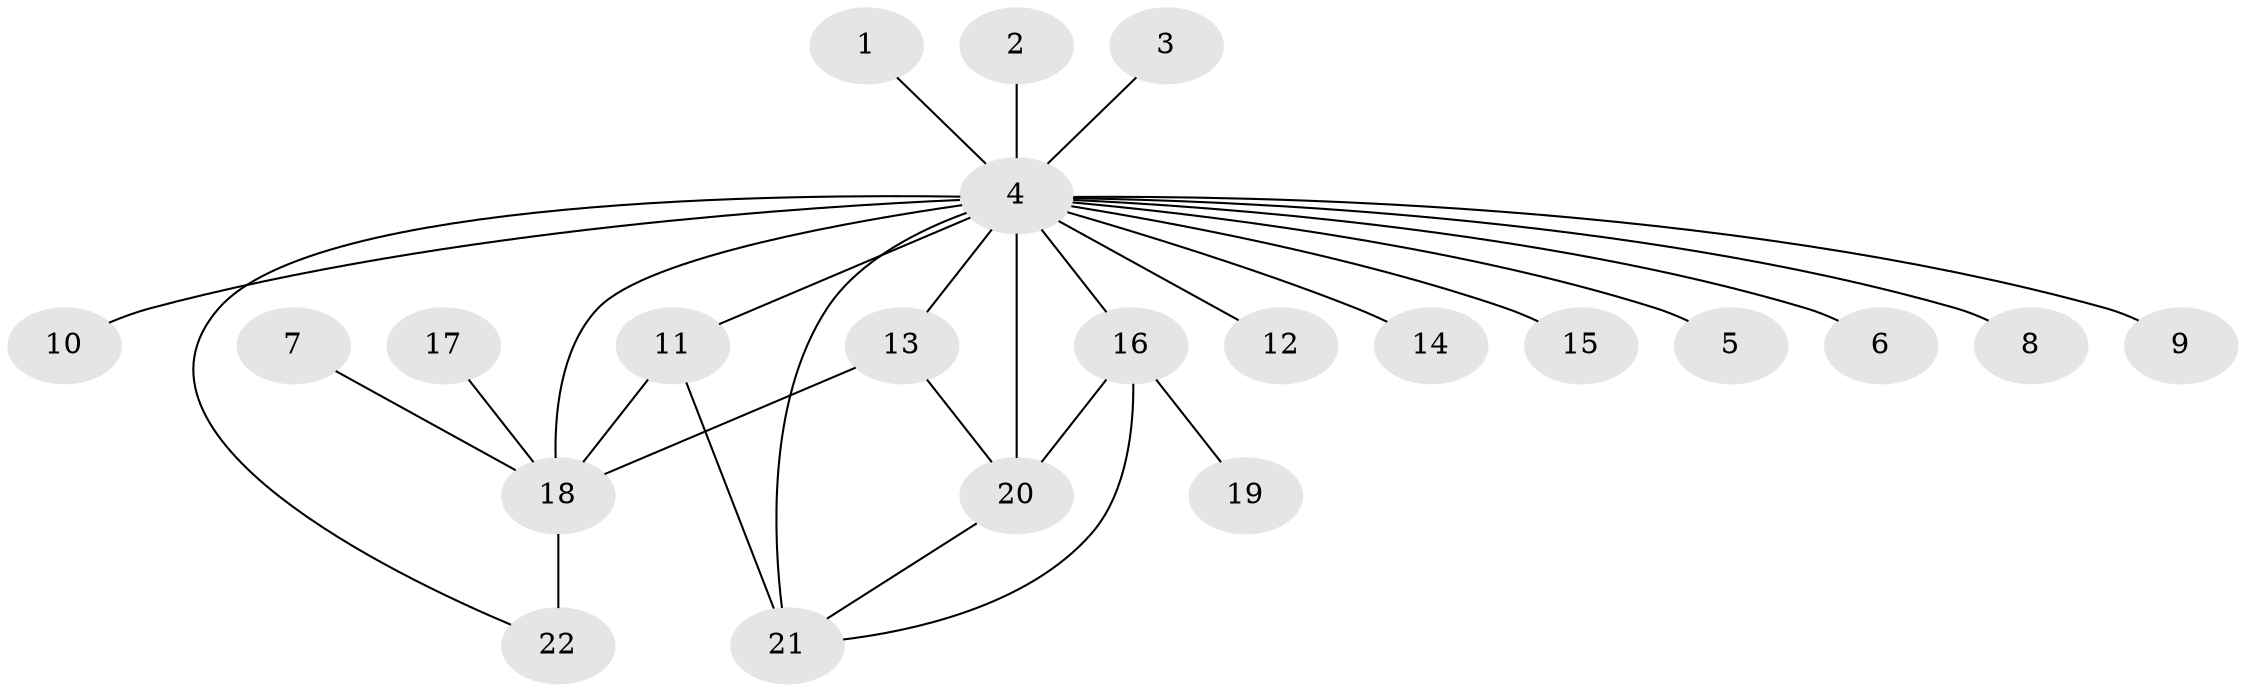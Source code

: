 // original degree distribution, {36: 0.0136986301369863, 2: 0.2054794520547945, 1: 0.4657534246575342, 5: 0.0821917808219178, 7: 0.0136986301369863, 3: 0.1232876712328767, 6: 0.0410958904109589, 4: 0.0547945205479452}
// Generated by graph-tools (version 1.1) at 2025/36/03/04/25 23:36:55]
// undirected, 22 vertices, 29 edges
graph export_dot {
  node [color=gray90,style=filled];
  1;
  2;
  3;
  4;
  5;
  6;
  7;
  8;
  9;
  10;
  11;
  12;
  13;
  14;
  15;
  16;
  17;
  18;
  19;
  20;
  21;
  22;
  1 -- 4 [weight=1.0];
  2 -- 4 [weight=1.0];
  3 -- 4 [weight=1.0];
  4 -- 5 [weight=1.0];
  4 -- 6 [weight=1.0];
  4 -- 8 [weight=1.0];
  4 -- 9 [weight=1.0];
  4 -- 10 [weight=1.0];
  4 -- 11 [weight=1.0];
  4 -- 12 [weight=1.0];
  4 -- 13 [weight=5.0];
  4 -- 14 [weight=1.0];
  4 -- 15 [weight=1.0];
  4 -- 16 [weight=1.0];
  4 -- 18 [weight=2.0];
  4 -- 20 [weight=5.0];
  4 -- 21 [weight=2.0];
  4 -- 22 [weight=1.0];
  7 -- 18 [weight=1.0];
  11 -- 18 [weight=2.0];
  11 -- 21 [weight=1.0];
  13 -- 18 [weight=1.0];
  13 -- 20 [weight=1.0];
  16 -- 19 [weight=1.0];
  16 -- 20 [weight=1.0];
  16 -- 21 [weight=1.0];
  17 -- 18 [weight=2.0];
  18 -- 22 [weight=2.0];
  20 -- 21 [weight=1.0];
}
